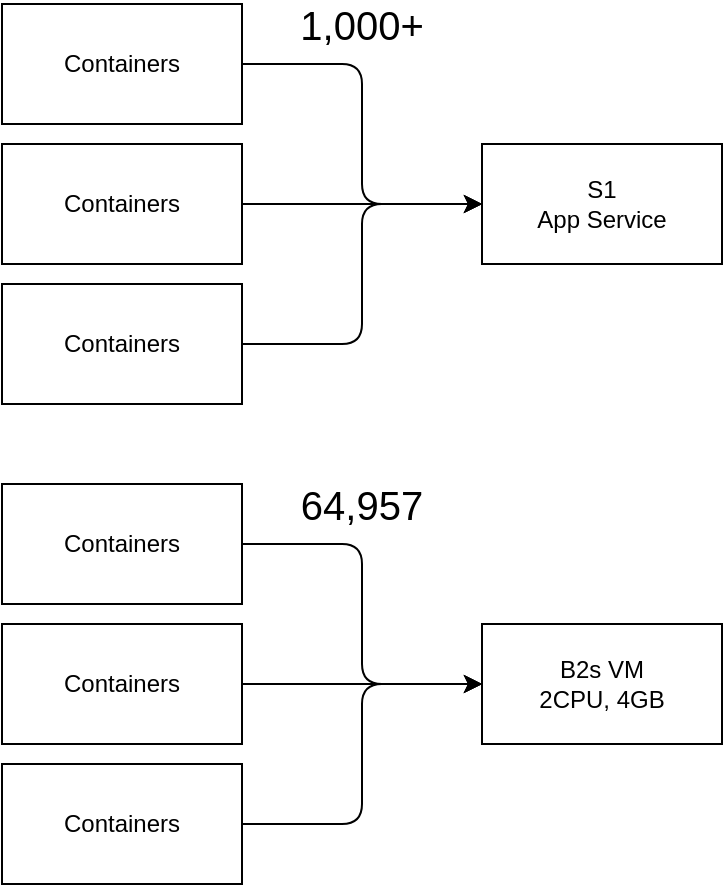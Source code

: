 <mxfile version="10.7.5" type="device"><diagram id="EQEWMrX2z3InNI6tmXX_" name="Page-1"><mxGraphModel dx="1394" dy="715" grid="1" gridSize="10" guides="1" tooltips="1" connect="1" arrows="1" fold="1" page="1" pageScale="1" pageWidth="826" pageHeight="1169" math="0" shadow="0"><root><mxCell id="0"/><mxCell id="1" parent="0"/><mxCell id="wBLVYQe6ZndglDmUFyc1-18" value="S1&lt;br&gt;App Service&lt;br&gt;" style="rounded=0;whiteSpace=wrap;html=1;" parent="1" vertex="1"><mxGeometry x="360" y="110" width="120" height="60" as="geometry"/></mxCell><mxCell id="wBLVYQe6ZndglDmUFyc1-19" value="" style="endArrow=classic;html=1;edgeStyle=orthogonalEdgeStyle;" parent="1" source="wBLVYQe6ZndglDmUFyc1-31" target="wBLVYQe6ZndglDmUFyc1-18" edge="1"><mxGeometry width="50" height="50" relative="1" as="geometry"><mxPoint x="340" y="-20" as="sourcePoint"/><mxPoint x="390" y="-70" as="targetPoint"/></mxGeometry></mxCell><mxCell id="wBLVYQe6ZndglDmUFyc1-20" value="1,000+" style="text;html=1;strokeColor=none;fillColor=none;align=center;verticalAlign=middle;whiteSpace=wrap;rounded=0;fontSize=20;" parent="1" vertex="1"><mxGeometry x="280" y="40" width="40" height="20" as="geometry"/></mxCell><mxCell id="wBLVYQe6ZndglDmUFyc1-17" value="Containers&lt;br&gt;" style="rounded=0;whiteSpace=wrap;html=1;" parent="1" vertex="1"><mxGeometry x="120" y="40" width="120" height="60" as="geometry"/></mxCell><mxCell id="wBLVYQe6ZndglDmUFyc1-31" value="Containers&lt;br&gt;" style="rounded=0;whiteSpace=wrap;html=1;" parent="1" vertex="1"><mxGeometry x="120" y="110" width="120" height="60" as="geometry"/></mxCell><mxCell id="wBLVYQe6ZndglDmUFyc1-32" value="Containers&lt;br&gt;" style="rounded=0;whiteSpace=wrap;html=1;" parent="1" vertex="1"><mxGeometry x="120" y="180" width="120" height="60" as="geometry"/></mxCell><mxCell id="wBLVYQe6ZndglDmUFyc1-34" value="" style="endArrow=classic;html=1;edgeStyle=orthogonalEdgeStyle;entryX=0;entryY=0.5;entryDx=0;entryDy=0;" parent="1" source="wBLVYQe6ZndglDmUFyc1-17" target="wBLVYQe6ZndglDmUFyc1-18" edge="1"><mxGeometry width="50" height="50" relative="1" as="geometry"><mxPoint x="720" y="270" as="sourcePoint"/><mxPoint x="770" y="220" as="targetPoint"/></mxGeometry></mxCell><mxCell id="wBLVYQe6ZndglDmUFyc1-35" value="" style="endArrow=classic;html=1;edgeStyle=orthogonalEdgeStyle;entryX=0;entryY=0.5;entryDx=0;entryDy=0;" parent="1" source="wBLVYQe6ZndglDmUFyc1-32" target="wBLVYQe6ZndglDmUFyc1-18" edge="1"><mxGeometry width="50" height="50" relative="1" as="geometry"><mxPoint x="350" y="250" as="sourcePoint"/><mxPoint x="400" y="200" as="targetPoint"/></mxGeometry></mxCell><mxCell id="wBLVYQe6ZndglDmUFyc1-36" value="B2s VM&lt;br&gt;2CPU, 4GB&lt;br&gt;" style="rounded=0;whiteSpace=wrap;html=1;" parent="1" vertex="1"><mxGeometry x="360" y="350" width="120" height="60" as="geometry"/></mxCell><mxCell id="wBLVYQe6ZndglDmUFyc1-37" value="" style="endArrow=classic;html=1;edgeStyle=orthogonalEdgeStyle;" parent="1" source="wBLVYQe6ZndglDmUFyc1-40" target="wBLVYQe6ZndglDmUFyc1-36" edge="1"><mxGeometry width="50" height="50" relative="1" as="geometry"><mxPoint x="340" y="220" as="sourcePoint"/><mxPoint x="390" y="170" as="targetPoint"/></mxGeometry></mxCell><mxCell id="wBLVYQe6ZndglDmUFyc1-38" value="64,957" style="text;html=1;strokeColor=none;fillColor=none;align=center;verticalAlign=middle;whiteSpace=wrap;rounded=0;fontSize=20;" parent="1" vertex="1"><mxGeometry x="280" y="280" width="40" height="20" as="geometry"/></mxCell><mxCell id="wBLVYQe6ZndglDmUFyc1-39" value="Containers&lt;br&gt;" style="rounded=0;whiteSpace=wrap;html=1;" parent="1" vertex="1"><mxGeometry x="120" y="280" width="120" height="60" as="geometry"/></mxCell><mxCell id="wBLVYQe6ZndglDmUFyc1-40" value="Containers&lt;br&gt;" style="rounded=0;whiteSpace=wrap;html=1;" parent="1" vertex="1"><mxGeometry x="120" y="350" width="120" height="60" as="geometry"/></mxCell><mxCell id="wBLVYQe6ZndglDmUFyc1-41" value="Containers&lt;br&gt;" style="rounded=0;whiteSpace=wrap;html=1;" parent="1" vertex="1"><mxGeometry x="120" y="420" width="120" height="60" as="geometry"/></mxCell><mxCell id="wBLVYQe6ZndglDmUFyc1-42" value="" style="endArrow=classic;html=1;edgeStyle=orthogonalEdgeStyle;entryX=0;entryY=0.5;entryDx=0;entryDy=0;" parent="1" source="wBLVYQe6ZndglDmUFyc1-39" target="wBLVYQe6ZndglDmUFyc1-36" edge="1"><mxGeometry width="50" height="50" relative="1" as="geometry"><mxPoint x="720" y="510" as="sourcePoint"/><mxPoint x="770" y="460" as="targetPoint"/></mxGeometry></mxCell><mxCell id="wBLVYQe6ZndglDmUFyc1-43" value="" style="endArrow=classic;html=1;edgeStyle=orthogonalEdgeStyle;entryX=0;entryY=0.5;entryDx=0;entryDy=0;" parent="1" source="wBLVYQe6ZndglDmUFyc1-41" target="wBLVYQe6ZndglDmUFyc1-36" edge="1"><mxGeometry width="50" height="50" relative="1" as="geometry"><mxPoint x="350" y="490" as="sourcePoint"/><mxPoint x="400" y="440" as="targetPoint"/></mxGeometry></mxCell></root></mxGraphModel></diagram></mxfile>